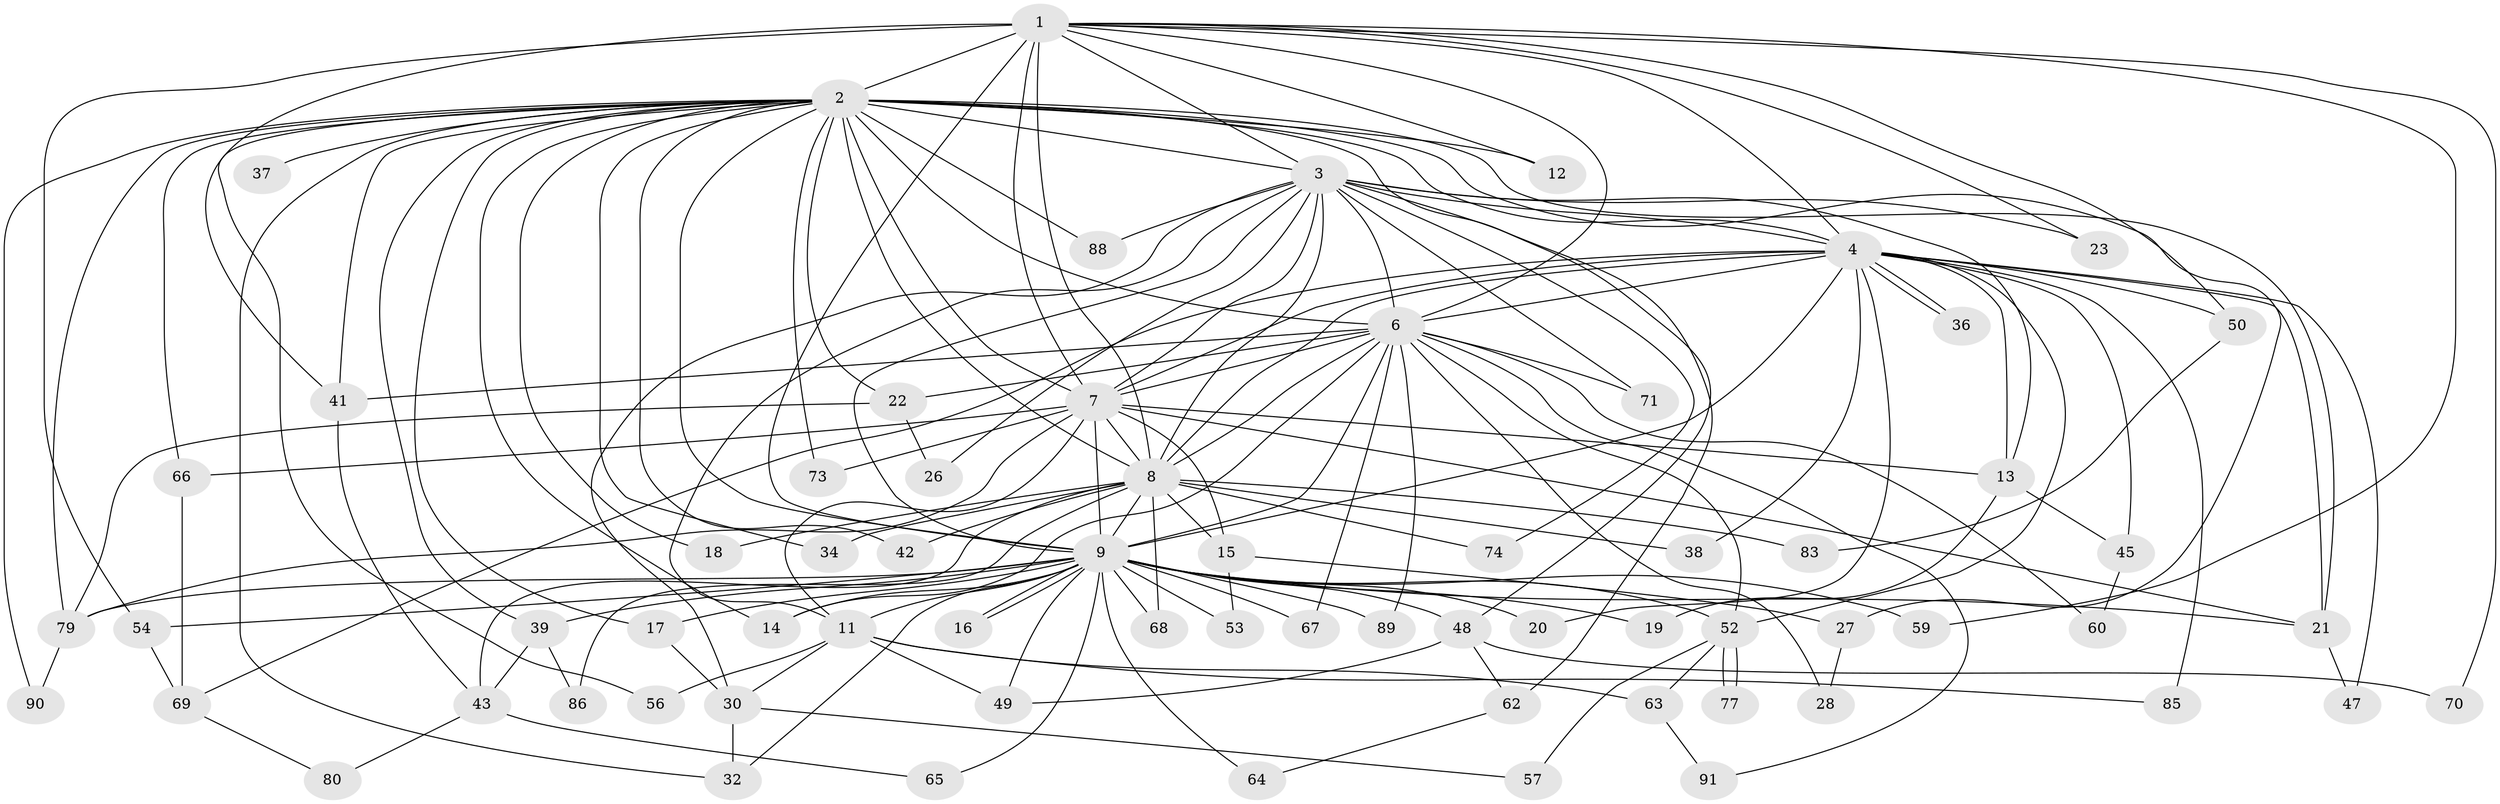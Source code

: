 // Generated by graph-tools (version 1.1) at 2025/51/02/27/25 19:51:42]
// undirected, 68 vertices, 161 edges
graph export_dot {
graph [start="1"]
  node [color=gray90,style=filled];
  1 [super="+5"];
  2 [super="+10"];
  3 [super="+78"];
  4 [super="+46"];
  6 [super="+55"];
  7 [super="+40"];
  8 [super="+61"];
  9 [super="+81"];
  11 [super="+29"];
  12 [super="+24"];
  13 [super="+58"];
  14 [super="+33"];
  15;
  16;
  17 [super="+25"];
  18;
  19;
  20;
  21 [super="+75"];
  22 [super="+84"];
  23;
  26;
  27;
  28;
  30 [super="+31"];
  32 [super="+35"];
  34;
  36;
  37;
  38;
  39 [super="+76"];
  41 [super="+44"];
  42;
  43;
  45;
  47;
  48 [super="+51"];
  49;
  50;
  52;
  53;
  54 [super="+72"];
  56;
  57;
  59;
  60;
  62;
  63;
  64;
  65;
  66 [super="+87"];
  67;
  68;
  69;
  70;
  71;
  73;
  74;
  77;
  79 [super="+82"];
  80;
  83;
  85;
  86;
  88;
  89;
  90;
  91;
  1 -- 2 [weight=4];
  1 -- 3 [weight=2];
  1 -- 4 [weight=2];
  1 -- 6 [weight=2];
  1 -- 7 [weight=2];
  1 -- 8 [weight=2];
  1 -- 9 [weight=2];
  1 -- 23;
  1 -- 50;
  1 -- 54;
  1 -- 59;
  1 -- 41;
  1 -- 70;
  1 -- 12;
  2 -- 3 [weight=2];
  2 -- 4 [weight=2];
  2 -- 6 [weight=2];
  2 -- 7 [weight=2];
  2 -- 8 [weight=2];
  2 -- 9 [weight=2];
  2 -- 12 [weight=2];
  2 -- 17;
  2 -- 18;
  2 -- 37 [weight=2];
  2 -- 42;
  2 -- 73;
  2 -- 88;
  2 -- 66;
  2 -- 21;
  2 -- 22;
  2 -- 90;
  2 -- 27;
  2 -- 34;
  2 -- 39;
  2 -- 48;
  2 -- 56;
  2 -- 14;
  2 -- 41;
  2 -- 32;
  2 -- 79;
  3 -- 4;
  3 -- 6;
  3 -- 7;
  3 -- 8 [weight=2];
  3 -- 9;
  3 -- 11;
  3 -- 13;
  3 -- 23;
  3 -- 26;
  3 -- 30;
  3 -- 62 [weight=2];
  3 -- 71;
  3 -- 74;
  3 -- 88;
  4 -- 6;
  4 -- 7;
  4 -- 8;
  4 -- 9 [weight=2];
  4 -- 20;
  4 -- 36;
  4 -- 36;
  4 -- 38;
  4 -- 45;
  4 -- 47;
  4 -- 50;
  4 -- 52;
  4 -- 69;
  4 -- 85;
  4 -- 13;
  4 -- 21;
  6 -- 7;
  6 -- 8;
  6 -- 9;
  6 -- 14;
  6 -- 22;
  6 -- 28;
  6 -- 41;
  6 -- 60;
  6 -- 67;
  6 -- 71;
  6 -- 89;
  6 -- 91;
  6 -- 52;
  7 -- 8;
  7 -- 9 [weight=2];
  7 -- 13;
  7 -- 15;
  7 -- 21;
  7 -- 66;
  7 -- 73;
  7 -- 79;
  7 -- 11;
  8 -- 9;
  8 -- 15;
  8 -- 18;
  8 -- 34;
  8 -- 38;
  8 -- 42;
  8 -- 43;
  8 -- 68;
  8 -- 74;
  8 -- 83;
  8 -- 86;
  9 -- 11;
  9 -- 14;
  9 -- 16;
  9 -- 16;
  9 -- 17 [weight=2];
  9 -- 19;
  9 -- 20;
  9 -- 32;
  9 -- 39;
  9 -- 48;
  9 -- 49;
  9 -- 52;
  9 -- 53;
  9 -- 54 [weight=2];
  9 -- 59;
  9 -- 64;
  9 -- 65;
  9 -- 67;
  9 -- 68;
  9 -- 79;
  9 -- 89;
  9 -- 21;
  11 -- 49;
  11 -- 63;
  11 -- 85;
  11 -- 56;
  11 -- 30;
  13 -- 19;
  13 -- 45;
  15 -- 27;
  15 -- 53;
  17 -- 30;
  21 -- 47;
  22 -- 26;
  22 -- 79;
  27 -- 28;
  30 -- 32;
  30 -- 57;
  39 -- 43;
  39 -- 86;
  41 -- 43;
  43 -- 65;
  43 -- 80;
  45 -- 60;
  48 -- 49;
  48 -- 70;
  48 -- 62;
  50 -- 83;
  52 -- 57;
  52 -- 63;
  52 -- 77;
  52 -- 77;
  54 -- 69;
  62 -- 64;
  63 -- 91;
  66 -- 69;
  69 -- 80;
  79 -- 90;
}
